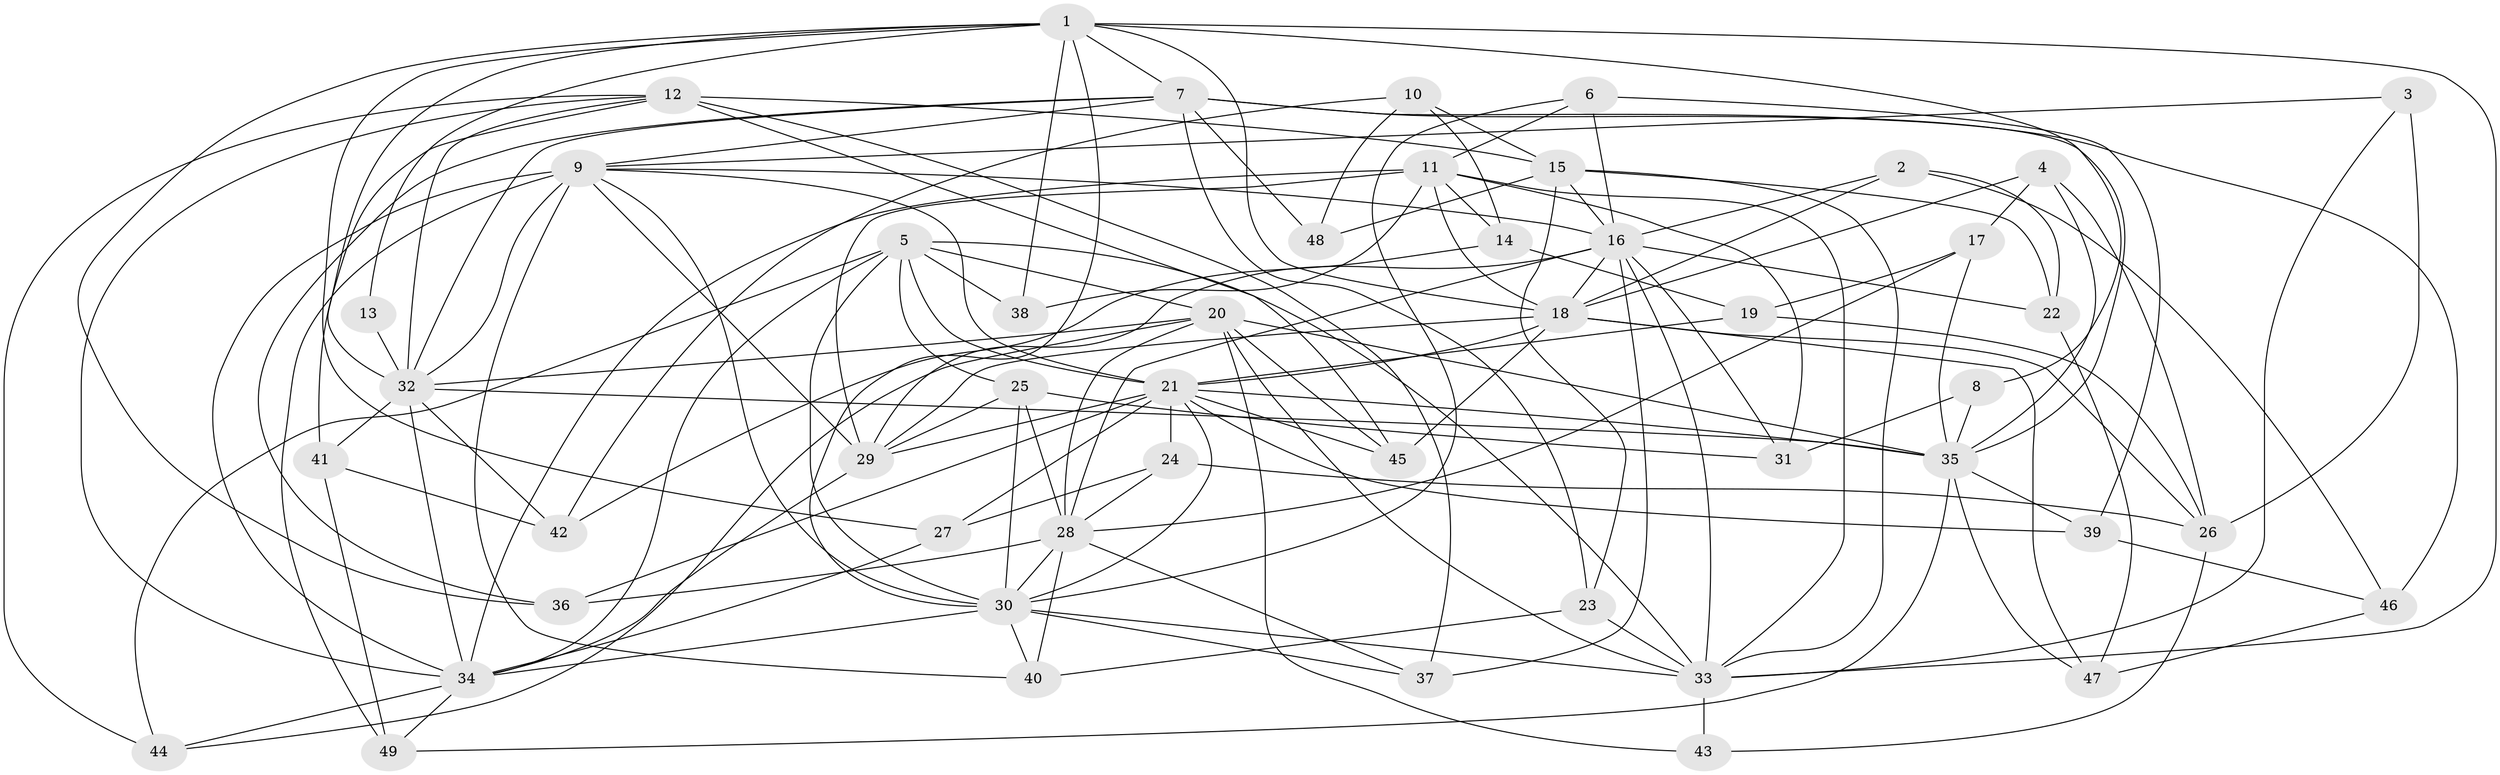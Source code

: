 // original degree distribution, {4: 1.0}
// Generated by graph-tools (version 1.1) at 2025/53/03/04/25 22:53:56]
// undirected, 49 vertices, 143 edges
graph export_dot {
  node [color=gray90,style=filled];
  1;
  2;
  3;
  4;
  5;
  6;
  7;
  8;
  9;
  10;
  11;
  12;
  13;
  14;
  15;
  16;
  17;
  18;
  19;
  20;
  21;
  22;
  23;
  24;
  25;
  26;
  27;
  28;
  29;
  30;
  31;
  32;
  33;
  34;
  35;
  36;
  37;
  38;
  39;
  40;
  41;
  42;
  43;
  44;
  45;
  46;
  47;
  48;
  49;
  1 -- 7 [weight=2.0];
  1 -- 8 [weight=1.0];
  1 -- 13 [weight=1.0];
  1 -- 18 [weight=1.0];
  1 -- 27 [weight=1.0];
  1 -- 30 [weight=1.0];
  1 -- 32 [weight=1.0];
  1 -- 33 [weight=1.0];
  1 -- 36 [weight=1.0];
  1 -- 38 [weight=2.0];
  2 -- 16 [weight=1.0];
  2 -- 18 [weight=1.0];
  2 -- 22 [weight=1.0];
  2 -- 46 [weight=1.0];
  3 -- 9 [weight=1.0];
  3 -- 26 [weight=2.0];
  3 -- 33 [weight=1.0];
  4 -- 17 [weight=1.0];
  4 -- 18 [weight=1.0];
  4 -- 26 [weight=1.0];
  4 -- 35 [weight=1.0];
  5 -- 20 [weight=1.0];
  5 -- 21 [weight=1.0];
  5 -- 25 [weight=1.0];
  5 -- 30 [weight=2.0];
  5 -- 33 [weight=1.0];
  5 -- 34 [weight=2.0];
  5 -- 38 [weight=1.0];
  5 -- 44 [weight=1.0];
  6 -- 11 [weight=1.0];
  6 -- 16 [weight=1.0];
  6 -- 30 [weight=1.0];
  6 -- 39 [weight=1.0];
  7 -- 9 [weight=1.0];
  7 -- 23 [weight=1.0];
  7 -- 32 [weight=1.0];
  7 -- 35 [weight=1.0];
  7 -- 36 [weight=1.0];
  7 -- 46 [weight=1.0];
  7 -- 48 [weight=2.0];
  8 -- 31 [weight=1.0];
  8 -- 35 [weight=2.0];
  9 -- 16 [weight=1.0];
  9 -- 21 [weight=1.0];
  9 -- 29 [weight=3.0];
  9 -- 30 [weight=1.0];
  9 -- 32 [weight=1.0];
  9 -- 34 [weight=1.0];
  9 -- 40 [weight=1.0];
  9 -- 49 [weight=1.0];
  10 -- 14 [weight=1.0];
  10 -- 15 [weight=1.0];
  10 -- 42 [weight=1.0];
  10 -- 48 [weight=1.0];
  11 -- 14 [weight=1.0];
  11 -- 18 [weight=1.0];
  11 -- 29 [weight=2.0];
  11 -- 31 [weight=1.0];
  11 -- 33 [weight=1.0];
  11 -- 34 [weight=2.0];
  11 -- 38 [weight=1.0];
  12 -- 15 [weight=2.0];
  12 -- 32 [weight=1.0];
  12 -- 34 [weight=1.0];
  12 -- 37 [weight=1.0];
  12 -- 41 [weight=1.0];
  12 -- 44 [weight=1.0];
  12 -- 45 [weight=1.0];
  13 -- 32 [weight=3.0];
  14 -- 19 [weight=1.0];
  14 -- 42 [weight=1.0];
  15 -- 16 [weight=1.0];
  15 -- 22 [weight=1.0];
  15 -- 23 [weight=1.0];
  15 -- 33 [weight=1.0];
  15 -- 48 [weight=1.0];
  16 -- 18 [weight=1.0];
  16 -- 22 [weight=1.0];
  16 -- 28 [weight=1.0];
  16 -- 29 [weight=2.0];
  16 -- 31 [weight=1.0];
  16 -- 33 [weight=1.0];
  16 -- 37 [weight=1.0];
  17 -- 19 [weight=1.0];
  17 -- 28 [weight=1.0];
  17 -- 35 [weight=1.0];
  18 -- 21 [weight=1.0];
  18 -- 26 [weight=2.0];
  18 -- 29 [weight=2.0];
  18 -- 45 [weight=1.0];
  18 -- 47 [weight=1.0];
  19 -- 21 [weight=1.0];
  19 -- 26 [weight=1.0];
  20 -- 28 [weight=1.0];
  20 -- 32 [weight=1.0];
  20 -- 33 [weight=2.0];
  20 -- 35 [weight=2.0];
  20 -- 43 [weight=1.0];
  20 -- 44 [weight=1.0];
  20 -- 45 [weight=1.0];
  21 -- 24 [weight=1.0];
  21 -- 27 [weight=1.0];
  21 -- 29 [weight=1.0];
  21 -- 30 [weight=1.0];
  21 -- 35 [weight=1.0];
  21 -- 36 [weight=1.0];
  21 -- 39 [weight=1.0];
  21 -- 45 [weight=1.0];
  22 -- 47 [weight=1.0];
  23 -- 33 [weight=1.0];
  23 -- 40 [weight=1.0];
  24 -- 26 [weight=1.0];
  24 -- 27 [weight=1.0];
  24 -- 28 [weight=1.0];
  25 -- 28 [weight=2.0];
  25 -- 29 [weight=1.0];
  25 -- 30 [weight=1.0];
  25 -- 31 [weight=1.0];
  26 -- 43 [weight=1.0];
  27 -- 34 [weight=1.0];
  28 -- 30 [weight=1.0];
  28 -- 36 [weight=1.0];
  28 -- 37 [weight=1.0];
  28 -- 40 [weight=1.0];
  29 -- 34 [weight=1.0];
  30 -- 33 [weight=1.0];
  30 -- 34 [weight=1.0];
  30 -- 37 [weight=1.0];
  30 -- 40 [weight=1.0];
  32 -- 34 [weight=1.0];
  32 -- 35 [weight=1.0];
  32 -- 41 [weight=1.0];
  32 -- 42 [weight=1.0];
  33 -- 43 [weight=2.0];
  34 -- 44 [weight=1.0];
  34 -- 49 [weight=1.0];
  35 -- 39 [weight=1.0];
  35 -- 47 [weight=1.0];
  35 -- 49 [weight=1.0];
  39 -- 46 [weight=1.0];
  41 -- 42 [weight=1.0];
  41 -- 49 [weight=1.0];
  46 -- 47 [weight=1.0];
}
